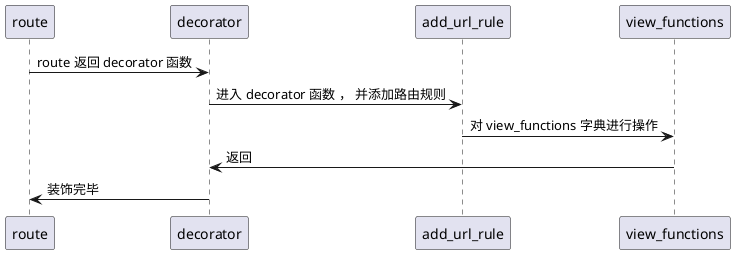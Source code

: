 @startuml Flask 0.1

' https://www.planttext.com/

route -> decorator: route 返回 decorator 函数
decorator -> add_url_rule: 进入 decorator 函数 ， 并添加路由规则
add_url_rule -> view_functions: 对 view_functions 字典进行操作
view_functions -> decorator : 返回 
decorator -> route: 装饰完毕

@enduml